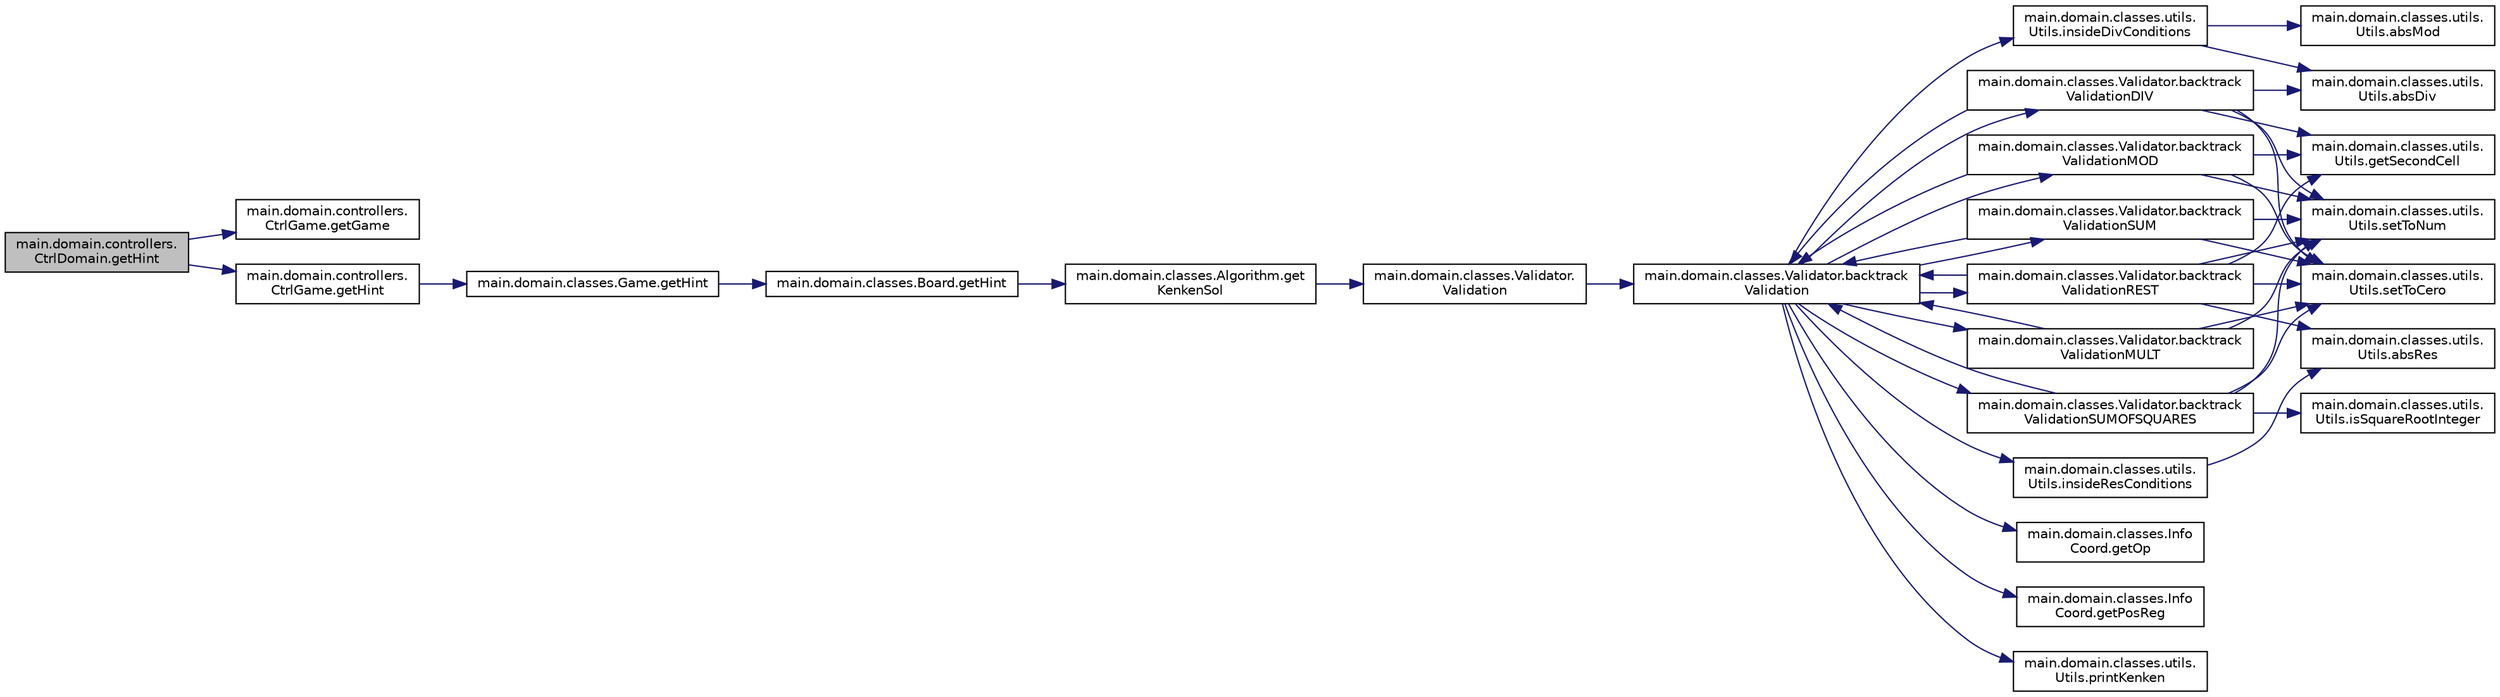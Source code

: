 digraph "main.domain.controllers.CtrlDomain.getHint"
{
 // INTERACTIVE_SVG=YES
 // LATEX_PDF_SIZE
  edge [fontname="Helvetica",fontsize="10",labelfontname="Helvetica",labelfontsize="10"];
  node [fontname="Helvetica",fontsize="10",shape=record];
  rankdir="LR";
  Node1 [label="main.domain.controllers.\lCtrlDomain.getHint",height=0.2,width=0.4,color="black", fillcolor="grey75", style="filled", fontcolor="black",tooltip=" "];
  Node1 -> Node2 [color="midnightblue",fontsize="10",style="solid",fontname="Helvetica"];
  Node2 [label="main.domain.controllers.\lCtrlGame.getGame",height=0.2,width=0.4,color="black", fillcolor="white", style="filled",URL="$classmain_1_1domain_1_1controllers_1_1CtrlGame.html#a0f287e6e47770bd3e331a18e415b6667",tooltip=" "];
  Node1 -> Node3 [color="midnightblue",fontsize="10",style="solid",fontname="Helvetica"];
  Node3 [label="main.domain.controllers.\lCtrlGame.getHint",height=0.2,width=0.4,color="black", fillcolor="white", style="filled",URL="$classmain_1_1domain_1_1controllers_1_1CtrlGame.html#a6f2ee10a24a37be43adc5e6aaac03aea",tooltip=" "];
  Node3 -> Node4 [color="midnightblue",fontsize="10",style="solid",fontname="Helvetica"];
  Node4 [label="main.domain.classes.Game.getHint",height=0.2,width=0.4,color="black", fillcolor="white", style="filled",URL="$classmain_1_1domain_1_1classes_1_1Game.html#a8071b9cd98f1674340ccff4bb4fc84f3",tooltip=" "];
  Node4 -> Node5 [color="midnightblue",fontsize="10",style="solid",fontname="Helvetica"];
  Node5 [label="main.domain.classes.Board.getHint",height=0.2,width=0.4,color="black", fillcolor="white", style="filled",URL="$classmain_1_1domain_1_1classes_1_1Board.html#afe55e92ce2ee725620b09d8bd781dd64",tooltip=" "];
  Node5 -> Node6 [color="midnightblue",fontsize="10",style="solid",fontname="Helvetica"];
  Node6 [label="main.domain.classes.Algorithm.get\lKenkenSol",height=0.2,width=0.4,color="black", fillcolor="white", style="filled",URL="$classmain_1_1domain_1_1classes_1_1Algorithm.html#add2af627a5be6ba117ee5b844e1e058c",tooltip=" "];
  Node6 -> Node7 [color="midnightblue",fontsize="10",style="solid",fontname="Helvetica"];
  Node7 [label="main.domain.classes.Validator.\lValidation",height=0.2,width=0.4,color="black", fillcolor="white", style="filled",URL="$classmain_1_1domain_1_1classes_1_1Validator.html#aa5646a5cf3fe05271fb42b43deb1e216",tooltip=" "];
  Node7 -> Node8 [color="midnightblue",fontsize="10",style="solid",fontname="Helvetica"];
  Node8 [label="main.domain.classes.Validator.backtrack\lValidation",height=0.2,width=0.4,color="black", fillcolor="white", style="filled",URL="$classmain_1_1domain_1_1classes_1_1Validator.html#a0a5cb8413eef38c820972babbe9a05a3",tooltip=" "];
  Node8 -> Node9 [color="midnightblue",fontsize="10",style="solid",fontname="Helvetica"];
  Node9 [label="main.domain.classes.Validator.backtrack\lValidationDIV",height=0.2,width=0.4,color="black", fillcolor="white", style="filled",URL="$classmain_1_1domain_1_1classes_1_1Validator.html#a9fcff992c82485cdc7f93e8679249853",tooltip=" "];
  Node9 -> Node10 [color="midnightblue",fontsize="10",style="solid",fontname="Helvetica"];
  Node10 [label="main.domain.classes.utils.\lUtils.absDiv",height=0.2,width=0.4,color="black", fillcolor="white", style="filled",URL="$classmain_1_1domain_1_1classes_1_1utils_1_1Utils.html#a238383f71928bdd5dca9fdeacf0e632a",tooltip=" "];
  Node9 -> Node8 [color="midnightblue",fontsize="10",style="solid",fontname="Helvetica"];
  Node9 -> Node11 [color="midnightblue",fontsize="10",style="solid",fontname="Helvetica"];
  Node11 [label="main.domain.classes.utils.\lUtils.getSecondCell",height=0.2,width=0.4,color="black", fillcolor="white", style="filled",URL="$classmain_1_1domain_1_1classes_1_1utils_1_1Utils.html#a957a8882a6269871f6fe7b913198e242",tooltip=" "];
  Node9 -> Node12 [color="midnightblue",fontsize="10",style="solid",fontname="Helvetica"];
  Node12 [label="main.domain.classes.utils.\lUtils.setToCero",height=0.2,width=0.4,color="black", fillcolor="white", style="filled",URL="$classmain_1_1domain_1_1classes_1_1utils_1_1Utils.html#a770f22fc1c5594b9fd4a2cca8ea876ff",tooltip=" "];
  Node9 -> Node13 [color="midnightblue",fontsize="10",style="solid",fontname="Helvetica"];
  Node13 [label="main.domain.classes.utils.\lUtils.setToNum",height=0.2,width=0.4,color="black", fillcolor="white", style="filled",URL="$classmain_1_1domain_1_1classes_1_1utils_1_1Utils.html#a674a6d2b8cc8f09162c3daf089b83fe4",tooltip=" "];
  Node8 -> Node14 [color="midnightblue",fontsize="10",style="solid",fontname="Helvetica"];
  Node14 [label="main.domain.classes.Validator.backtrack\lValidationMOD",height=0.2,width=0.4,color="black", fillcolor="white", style="filled",URL="$classmain_1_1domain_1_1classes_1_1Validator.html#afb80779711aafe4a0e7904bbfc485ea5",tooltip=" "];
  Node14 -> Node8 [color="midnightblue",fontsize="10",style="solid",fontname="Helvetica"];
  Node14 -> Node11 [color="midnightblue",fontsize="10",style="solid",fontname="Helvetica"];
  Node14 -> Node12 [color="midnightblue",fontsize="10",style="solid",fontname="Helvetica"];
  Node14 -> Node13 [color="midnightblue",fontsize="10",style="solid",fontname="Helvetica"];
  Node8 -> Node15 [color="midnightblue",fontsize="10",style="solid",fontname="Helvetica"];
  Node15 [label="main.domain.classes.Validator.backtrack\lValidationMULT",height=0.2,width=0.4,color="black", fillcolor="white", style="filled",URL="$classmain_1_1domain_1_1classes_1_1Validator.html#add8d21d8aa997e2ed449759482baacb5",tooltip=" "];
  Node15 -> Node8 [color="midnightblue",fontsize="10",style="solid",fontname="Helvetica"];
  Node15 -> Node12 [color="midnightblue",fontsize="10",style="solid",fontname="Helvetica"];
  Node15 -> Node13 [color="midnightblue",fontsize="10",style="solid",fontname="Helvetica"];
  Node8 -> Node16 [color="midnightblue",fontsize="10",style="solid",fontname="Helvetica"];
  Node16 [label="main.domain.classes.Validator.backtrack\lValidationREST",height=0.2,width=0.4,color="black", fillcolor="white", style="filled",URL="$classmain_1_1domain_1_1classes_1_1Validator.html#a518d9f1ac1c59a7e96cc70ee5a5d83ef",tooltip=" "];
  Node16 -> Node17 [color="midnightblue",fontsize="10",style="solid",fontname="Helvetica"];
  Node17 [label="main.domain.classes.utils.\lUtils.absRes",height=0.2,width=0.4,color="black", fillcolor="white", style="filled",URL="$classmain_1_1domain_1_1classes_1_1utils_1_1Utils.html#aa907b865056fc0d2f898a9a62144be2b",tooltip=" "];
  Node16 -> Node8 [color="midnightblue",fontsize="10",style="solid",fontname="Helvetica"];
  Node16 -> Node11 [color="midnightblue",fontsize="10",style="solid",fontname="Helvetica"];
  Node16 -> Node12 [color="midnightblue",fontsize="10",style="solid",fontname="Helvetica"];
  Node16 -> Node13 [color="midnightblue",fontsize="10",style="solid",fontname="Helvetica"];
  Node8 -> Node18 [color="midnightblue",fontsize="10",style="solid",fontname="Helvetica"];
  Node18 [label="main.domain.classes.Validator.backtrack\lValidationSUM",height=0.2,width=0.4,color="black", fillcolor="white", style="filled",URL="$classmain_1_1domain_1_1classes_1_1Validator.html#af18a212dfc7cae71ea1bb8226be4acda",tooltip=" "];
  Node18 -> Node8 [color="midnightblue",fontsize="10",style="solid",fontname="Helvetica"];
  Node18 -> Node12 [color="midnightblue",fontsize="10",style="solid",fontname="Helvetica"];
  Node18 -> Node13 [color="midnightblue",fontsize="10",style="solid",fontname="Helvetica"];
  Node8 -> Node19 [color="midnightblue",fontsize="10",style="solid",fontname="Helvetica"];
  Node19 [label="main.domain.classes.Validator.backtrack\lValidationSUMOFSQUARES",height=0.2,width=0.4,color="black", fillcolor="white", style="filled",URL="$classmain_1_1domain_1_1classes_1_1Validator.html#a6e974f5c0b4df4deb4519b16e44ed420",tooltip=" "];
  Node19 -> Node8 [color="midnightblue",fontsize="10",style="solid",fontname="Helvetica"];
  Node19 -> Node20 [color="midnightblue",fontsize="10",style="solid",fontname="Helvetica"];
  Node20 [label="main.domain.classes.utils.\lUtils.isSquareRootInteger",height=0.2,width=0.4,color="black", fillcolor="white", style="filled",URL="$classmain_1_1domain_1_1classes_1_1utils_1_1Utils.html#a4d3aa8b196c49bf90c610b4e02414b64",tooltip=" "];
  Node19 -> Node12 [color="midnightblue",fontsize="10",style="solid",fontname="Helvetica"];
  Node19 -> Node13 [color="midnightblue",fontsize="10",style="solid",fontname="Helvetica"];
  Node8 -> Node21 [color="midnightblue",fontsize="10",style="solid",fontname="Helvetica"];
  Node21 [label="main.domain.classes.Info\lCoord.getOp",height=0.2,width=0.4,color="black", fillcolor="white", style="filled",URL="$classmain_1_1domain_1_1classes_1_1InfoCoord.html#a88628e3137f736e247302c0c65b34494",tooltip=" "];
  Node8 -> Node22 [color="midnightblue",fontsize="10",style="solid",fontname="Helvetica"];
  Node22 [label="main.domain.classes.Info\lCoord.getPosReg",height=0.2,width=0.4,color="black", fillcolor="white", style="filled",URL="$classmain_1_1domain_1_1classes_1_1InfoCoord.html#a839db7082109f612dfc7044136fe0705",tooltip=" "];
  Node8 -> Node23 [color="midnightblue",fontsize="10",style="solid",fontname="Helvetica"];
  Node23 [label="main.domain.classes.utils.\lUtils.insideDivConditions",height=0.2,width=0.4,color="black", fillcolor="white", style="filled",URL="$classmain_1_1domain_1_1classes_1_1utils_1_1Utils.html#addaee0162beac6ad64104c9e710dc449",tooltip=" "];
  Node23 -> Node10 [color="midnightblue",fontsize="10",style="solid",fontname="Helvetica"];
  Node23 -> Node24 [color="midnightblue",fontsize="10",style="solid",fontname="Helvetica"];
  Node24 [label="main.domain.classes.utils.\lUtils.absMod",height=0.2,width=0.4,color="black", fillcolor="white", style="filled",URL="$classmain_1_1domain_1_1classes_1_1utils_1_1Utils.html#a76f8b3f818be89b6a17f02d5482c53f2",tooltip=" "];
  Node8 -> Node25 [color="midnightblue",fontsize="10",style="solid",fontname="Helvetica"];
  Node25 [label="main.domain.classes.utils.\lUtils.insideResConditions",height=0.2,width=0.4,color="black", fillcolor="white", style="filled",URL="$classmain_1_1domain_1_1classes_1_1utils_1_1Utils.html#a131f39120cccfa8e3a19fd58f7a19de1",tooltip=" "];
  Node25 -> Node17 [color="midnightblue",fontsize="10",style="solid",fontname="Helvetica"];
  Node8 -> Node26 [color="midnightblue",fontsize="10",style="solid",fontname="Helvetica"];
  Node26 [label="main.domain.classes.utils.\lUtils.printKenken",height=0.2,width=0.4,color="black", fillcolor="white", style="filled",URL="$classmain_1_1domain_1_1classes_1_1utils_1_1Utils.html#a5268dc0fb4cc1533d79d6bc4a33da4c1",tooltip=" "];
}
